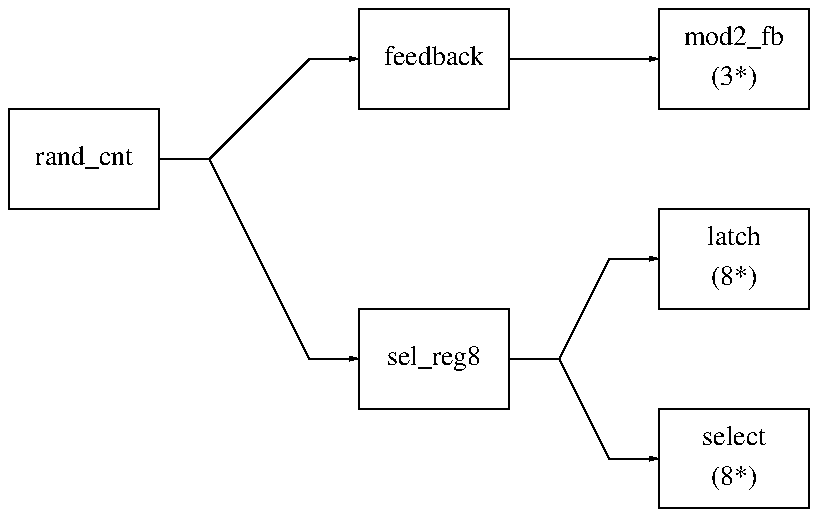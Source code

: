 .PS 4.0i
scale = .1
"rand_cnt" at (0.175000, 0.350000)
"feedback" at (0.525000, 0.450000)
"mod2_fb" at (0.825000, 0.470000)
"(3*)" at (0.825000, 0.430000)
"sel_reg8" at (0.525000, 0.150000)
"latch" at (0.825000, 0.270000)
"(8*)" at (0.825000, 0.230000)
"select" at (0.825000, 0.07000)
"(8*)" at (0.825000, 0.03000)
line solid from (0.100000, 0.300000) to (0.250000, 0.300000)
line solid from (0.250000, 0.300000) to (0.250000, 0.400000)
line solid from (0.250000, 0.400000) to (0.100000, 0.400000)
line solid from (0.100000, 0.400000) to (0.100000, 0.300000)
line solid from (0.450000, 0.100000) to (0.600000, 0.100000)
line solid from (0.600000, 0.100000) to (0.600000, 0.200000)
line solid from (0.600000, 0.200000) to (0.450000, 0.200000)
line solid from (0.450000, 0.200000) to (0.450000, 0.100000)
line solid from (0.450000, 0.400000) to (0.600000, 0.400000)
line solid from (0.600000, 0.400000) to (0.600000, 0.500000)
line solid from (0.600000, 0.500000) to (0.450000, 0.500000)
line solid from (0.450000, 0.500000) to (0.450000, 0.400000)
line solid from (0.750000, 0.400000) to (0.900000, 0.400000)
line solid from (0.900000, 0.400000) to (0.900000, 0.500000)
line solid from (0.900000, 0.500000) to (0.750000, 0.500000)
line solid from (0.750000, 0.500000) to (0.750000, 0.400000)
line solid from (0.750000, 0.200000) to (0.900000, 0.200000)
line solid from (0.900000, 0.200000) to (0.900000, 0.300000)
line solid from (0.900000, 0.300000) to (0.750000, 0.300000)
line solid from (0.750000, 0.300000) to (0.750000, 0.200000)
line solid from (0.750000, 0.001000) to (0.900000, 0.001000)
line solid from (0.900000, 0.001000) to (0.900000, 0.100000)
line solid from (0.900000, 0.100000) to (0.750000, 0.100000)
line solid from (0.750000, 0.100000) to (0.750000, 0.001000)
line solid from (0.250000, 0.350000) to (0.300000, 0.350000)
line solid from (0.300000, 0.350000) to (0.400000, 0.150000)
arrow from (0.400000, 0.150000) to (0.450000, 0.150000)
line solid from (0.300000, 0.350000) to (0.400000, 0.450000)
arrow from (0.400000, 0.450000) to (0.450000, 0.450000)
arrow from (0.600000, 0.450000) to (0.750000, 0.450000)
line solid from (0.600000, 0.150000) to (0.650000, 0.150000)
line solid from (0.650000, 0.150000) to (0.700000, 0.250000)
arrow from (0.700000, 0.250000) to (0.750000, 0.250000)
line solid from (0.650000, 0.150000) to (0.700000, 0.050000)
arrow from (0.700000, 0.050000) to (0.750000, 0.050000)
.PE


